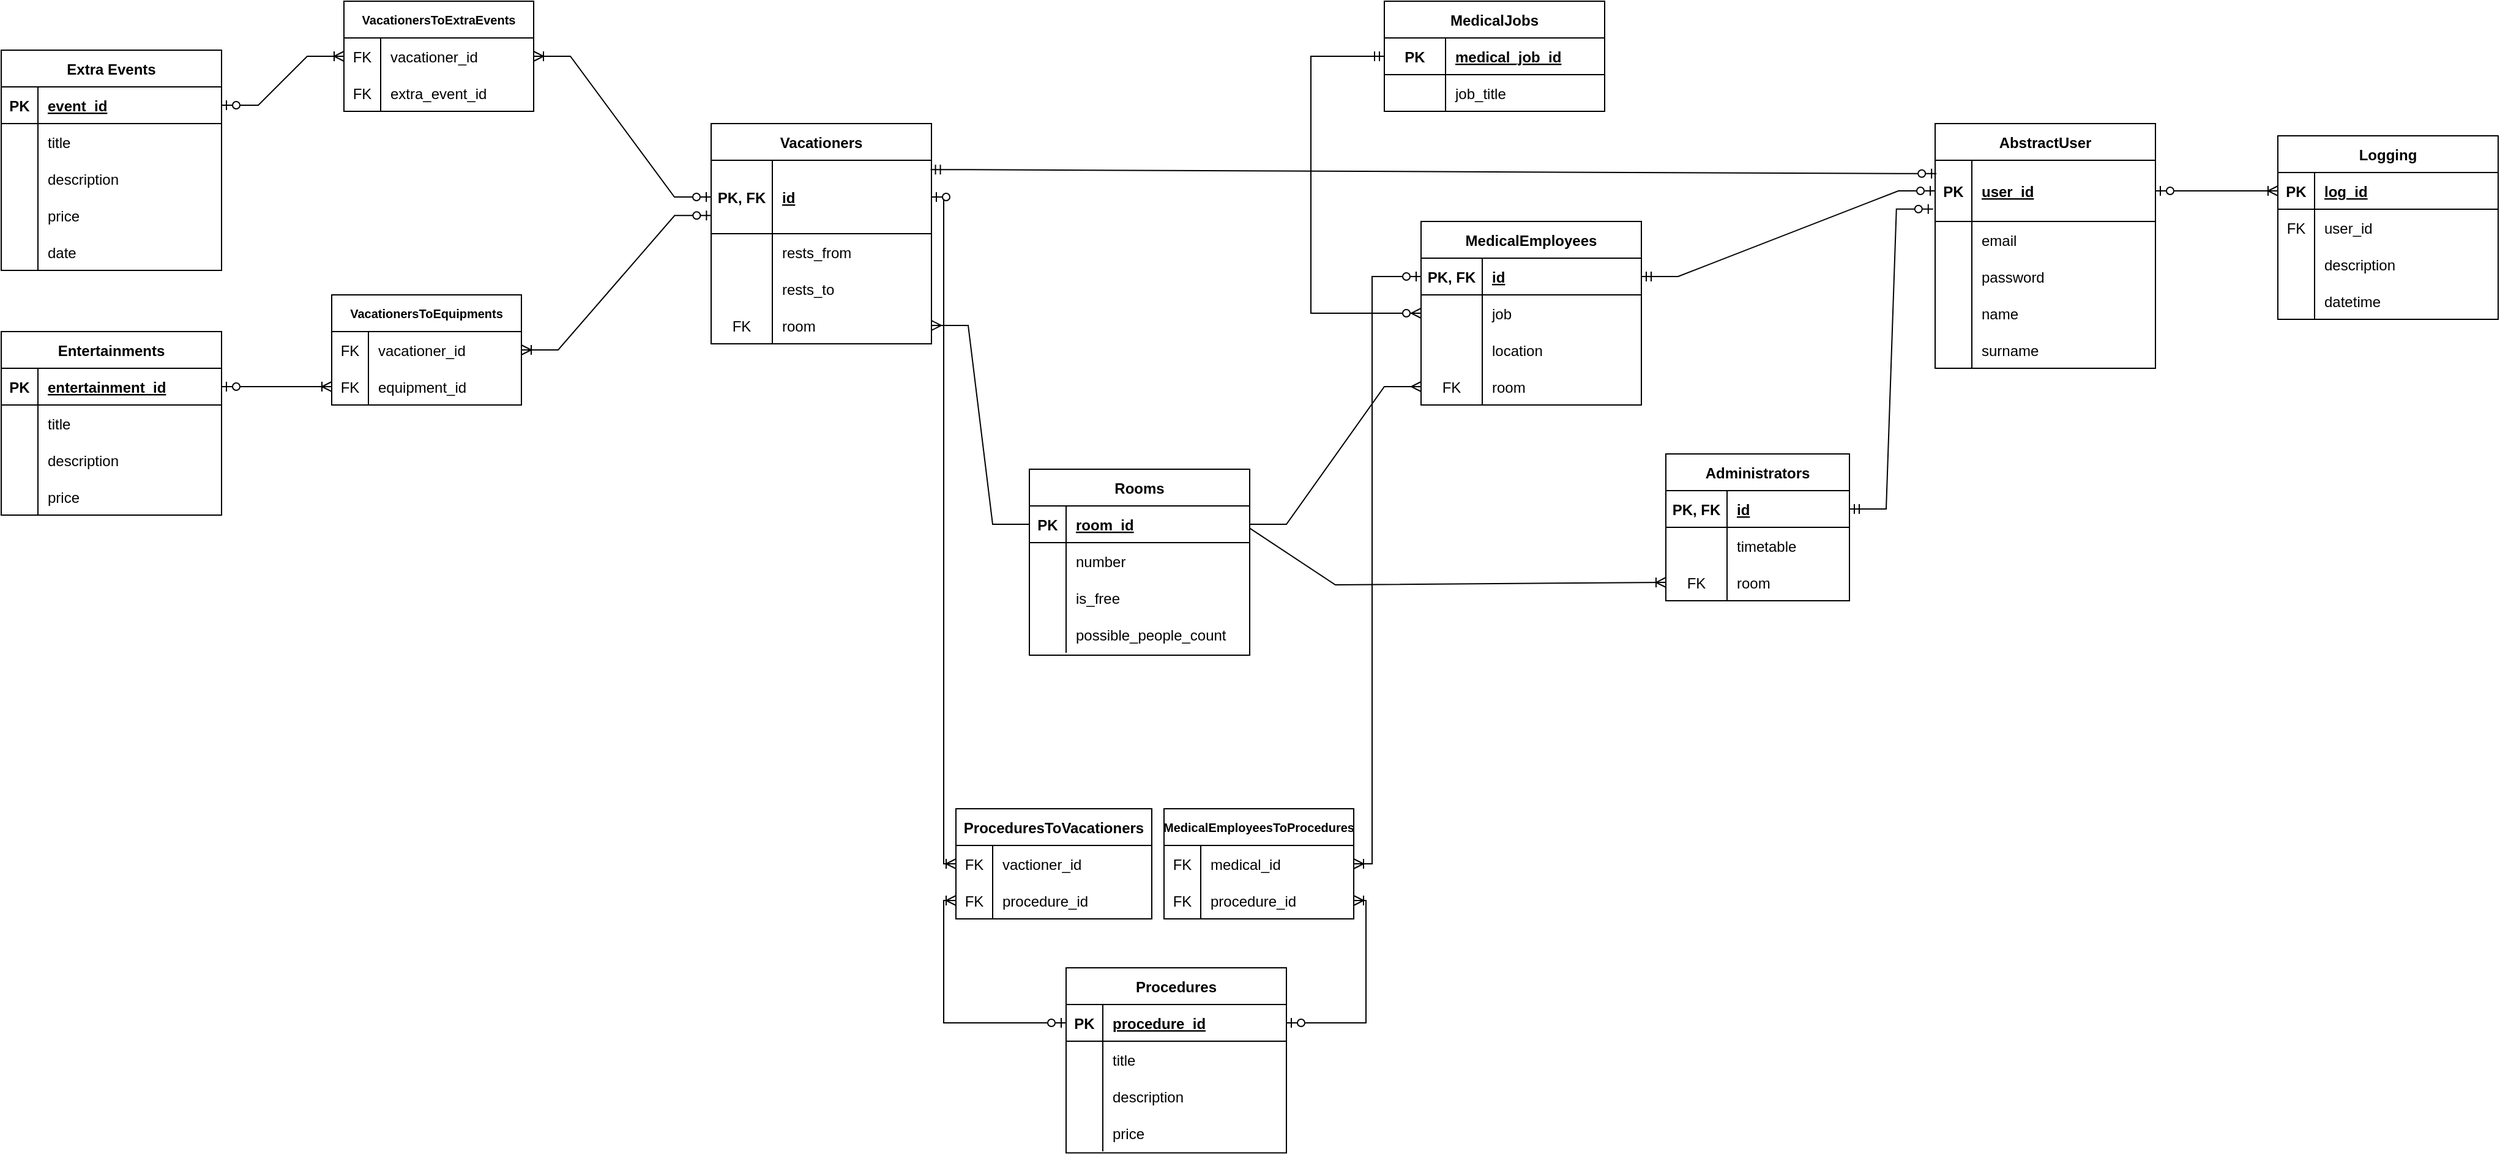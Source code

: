 <mxfile version="20.5.1" type="device"><diagram id="PpCuKB9MGHkleDck74EN" name="Page-1"><mxGraphModel dx="4523" dy="2360" grid="1" gridSize="10" guides="1" tooltips="1" connect="1" arrows="1" fold="1" page="1" pageScale="1" pageWidth="850" pageHeight="1100" math="0" shadow="0"><root><mxCell id="0"/><mxCell id="1" parent="0"/><mxCell id="fEvloJ5xJQHUmFqMc2ae-52" value="" style="shape=partialRectangle;connectable=0;fillColor=none;top=0;left=0;bottom=0;right=0;editable=1;overflow=hidden;" parent="1" vertex="1"><mxGeometry x="-780" y="-20" width="30" height="30" as="geometry"><mxRectangle width="30" height="30" as="alternateBounds"/></mxGeometry></mxCell><mxCell id="fEvloJ5xJQHUmFqMc2ae-95" value="Entertainments" style="shape=table;startSize=30;container=1;collapsible=1;childLayout=tableLayout;fixedRows=1;rowLines=0;fontStyle=1;align=center;resizeLast=1;" parent="1" vertex="1"><mxGeometry x="-1390" y="10" width="180" height="150" as="geometry"/></mxCell><mxCell id="fEvloJ5xJQHUmFqMc2ae-96" value="" style="shape=tableRow;horizontal=0;startSize=0;swimlaneHead=0;swimlaneBody=0;fillColor=none;collapsible=0;dropTarget=0;points=[[0,0.5],[1,0.5]];portConstraint=eastwest;top=0;left=0;right=0;bottom=1;" parent="fEvloJ5xJQHUmFqMc2ae-95" vertex="1"><mxGeometry y="30" width="180" height="30" as="geometry"/></mxCell><mxCell id="fEvloJ5xJQHUmFqMc2ae-97" value="PK" style="shape=partialRectangle;connectable=0;fillColor=none;top=0;left=0;bottom=0;right=0;fontStyle=1;overflow=hidden;" parent="fEvloJ5xJQHUmFqMc2ae-96" vertex="1"><mxGeometry width="30" height="30" as="geometry"><mxRectangle width="30" height="30" as="alternateBounds"/></mxGeometry></mxCell><mxCell id="fEvloJ5xJQHUmFqMc2ae-98" value="entertainment_id" style="shape=partialRectangle;connectable=0;fillColor=none;top=0;left=0;bottom=0;right=0;align=left;spacingLeft=6;fontStyle=5;overflow=hidden;" parent="fEvloJ5xJQHUmFqMc2ae-96" vertex="1"><mxGeometry x="30" width="150" height="30" as="geometry"><mxRectangle width="150" height="30" as="alternateBounds"/></mxGeometry></mxCell><mxCell id="fEvloJ5xJQHUmFqMc2ae-99" value="" style="shape=tableRow;horizontal=0;startSize=0;swimlaneHead=0;swimlaneBody=0;fillColor=none;collapsible=0;dropTarget=0;points=[[0,0.5],[1,0.5]];portConstraint=eastwest;top=0;left=0;right=0;bottom=0;" parent="fEvloJ5xJQHUmFqMc2ae-95" vertex="1"><mxGeometry y="60" width="180" height="30" as="geometry"/></mxCell><mxCell id="fEvloJ5xJQHUmFqMc2ae-100" value="" style="shape=partialRectangle;connectable=0;fillColor=none;top=0;left=0;bottom=0;right=0;editable=1;overflow=hidden;" parent="fEvloJ5xJQHUmFqMc2ae-99" vertex="1"><mxGeometry width="30" height="30" as="geometry"><mxRectangle width="30" height="30" as="alternateBounds"/></mxGeometry></mxCell><mxCell id="fEvloJ5xJQHUmFqMc2ae-101" value="title" style="shape=partialRectangle;connectable=0;fillColor=none;top=0;left=0;bottom=0;right=0;align=left;spacingLeft=6;overflow=hidden;" parent="fEvloJ5xJQHUmFqMc2ae-99" vertex="1"><mxGeometry x="30" width="150" height="30" as="geometry"><mxRectangle width="150" height="30" as="alternateBounds"/></mxGeometry></mxCell><mxCell id="fEvloJ5xJQHUmFqMc2ae-102" value="" style="shape=tableRow;horizontal=0;startSize=0;swimlaneHead=0;swimlaneBody=0;fillColor=none;collapsible=0;dropTarget=0;points=[[0,0.5],[1,0.5]];portConstraint=eastwest;top=0;left=0;right=0;bottom=0;" parent="fEvloJ5xJQHUmFqMc2ae-95" vertex="1"><mxGeometry y="90" width="180" height="30" as="geometry"/></mxCell><mxCell id="fEvloJ5xJQHUmFqMc2ae-103" value="" style="shape=partialRectangle;connectable=0;fillColor=none;top=0;left=0;bottom=0;right=0;editable=1;overflow=hidden;" parent="fEvloJ5xJQHUmFqMc2ae-102" vertex="1"><mxGeometry width="30" height="30" as="geometry"><mxRectangle width="30" height="30" as="alternateBounds"/></mxGeometry></mxCell><mxCell id="fEvloJ5xJQHUmFqMc2ae-104" value="description" style="shape=partialRectangle;connectable=0;fillColor=none;top=0;left=0;bottom=0;right=0;align=left;spacingLeft=6;overflow=hidden;" parent="fEvloJ5xJQHUmFqMc2ae-102" vertex="1"><mxGeometry x="30" width="150" height="30" as="geometry"><mxRectangle width="150" height="30" as="alternateBounds"/></mxGeometry></mxCell><mxCell id="fEvloJ5xJQHUmFqMc2ae-105" value="" style="shape=tableRow;horizontal=0;startSize=0;swimlaneHead=0;swimlaneBody=0;fillColor=none;collapsible=0;dropTarget=0;points=[[0,0.5],[1,0.5]];portConstraint=eastwest;top=0;left=0;right=0;bottom=0;" parent="fEvloJ5xJQHUmFqMc2ae-95" vertex="1"><mxGeometry y="120" width="180" height="30" as="geometry"/></mxCell><mxCell id="fEvloJ5xJQHUmFqMc2ae-106" value="" style="shape=partialRectangle;connectable=0;fillColor=none;top=0;left=0;bottom=0;right=0;editable=1;overflow=hidden;" parent="fEvloJ5xJQHUmFqMc2ae-105" vertex="1"><mxGeometry width="30" height="30" as="geometry"><mxRectangle width="30" height="30" as="alternateBounds"/></mxGeometry></mxCell><mxCell id="fEvloJ5xJQHUmFqMc2ae-107" value="price" style="shape=partialRectangle;connectable=0;fillColor=none;top=0;left=0;bottom=0;right=0;align=left;spacingLeft=6;overflow=hidden;" parent="fEvloJ5xJQHUmFqMc2ae-105" vertex="1"><mxGeometry x="30" width="150" height="30" as="geometry"><mxRectangle width="150" height="30" as="alternateBounds"/></mxGeometry></mxCell><mxCell id="fEvloJ5xJQHUmFqMc2ae-111" value="" style="shape=partialRectangle;connectable=0;fillColor=none;top=0;left=0;bottom=0;right=0;editable=1;overflow=hidden;" parent="1" vertex="1"><mxGeometry x="-1255" y="250.5" width="30" height="30" as="geometry"><mxRectangle width="30" height="30" as="alternateBounds"/></mxGeometry></mxCell><mxCell id="fEvloJ5xJQHUmFqMc2ae-150" value="Extra Events" style="shape=table;startSize=30;container=1;collapsible=1;childLayout=tableLayout;fixedRows=1;rowLines=0;fontStyle=1;align=center;resizeLast=1;" parent="1" vertex="1"><mxGeometry x="-1390" y="-220" width="180" height="180" as="geometry"/></mxCell><mxCell id="fEvloJ5xJQHUmFqMc2ae-151" value="" style="shape=tableRow;horizontal=0;startSize=0;swimlaneHead=0;swimlaneBody=0;fillColor=none;collapsible=0;dropTarget=0;points=[[0,0.5],[1,0.5]];portConstraint=eastwest;top=0;left=0;right=0;bottom=1;" parent="fEvloJ5xJQHUmFqMc2ae-150" vertex="1"><mxGeometry y="30" width="180" height="30" as="geometry"/></mxCell><mxCell id="fEvloJ5xJQHUmFqMc2ae-152" value="PK" style="shape=partialRectangle;connectable=0;fillColor=none;top=0;left=0;bottom=0;right=0;fontStyle=1;overflow=hidden;" parent="fEvloJ5xJQHUmFqMc2ae-151" vertex="1"><mxGeometry width="30" height="30" as="geometry"><mxRectangle width="30" height="30" as="alternateBounds"/></mxGeometry></mxCell><mxCell id="fEvloJ5xJQHUmFqMc2ae-153" value="event_id" style="shape=partialRectangle;connectable=0;fillColor=none;top=0;left=0;bottom=0;right=0;align=left;spacingLeft=6;fontStyle=5;overflow=hidden;" parent="fEvloJ5xJQHUmFqMc2ae-151" vertex="1"><mxGeometry x="30" width="150" height="30" as="geometry"><mxRectangle width="150" height="30" as="alternateBounds"/></mxGeometry></mxCell><mxCell id="fEvloJ5xJQHUmFqMc2ae-154" value="" style="shape=tableRow;horizontal=0;startSize=0;swimlaneHead=0;swimlaneBody=0;fillColor=none;collapsible=0;dropTarget=0;points=[[0,0.5],[1,0.5]];portConstraint=eastwest;top=0;left=0;right=0;bottom=0;" parent="fEvloJ5xJQHUmFqMc2ae-150" vertex="1"><mxGeometry y="60" width="180" height="30" as="geometry"/></mxCell><mxCell id="fEvloJ5xJQHUmFqMc2ae-155" value="" style="shape=partialRectangle;connectable=0;fillColor=none;top=0;left=0;bottom=0;right=0;editable=1;overflow=hidden;" parent="fEvloJ5xJQHUmFqMc2ae-154" vertex="1"><mxGeometry width="30" height="30" as="geometry"><mxRectangle width="30" height="30" as="alternateBounds"/></mxGeometry></mxCell><mxCell id="fEvloJ5xJQHUmFqMc2ae-156" value="title" style="shape=partialRectangle;connectable=0;fillColor=none;top=0;left=0;bottom=0;right=0;align=left;spacingLeft=6;overflow=hidden;" parent="fEvloJ5xJQHUmFqMc2ae-154" vertex="1"><mxGeometry x="30" width="150" height="30" as="geometry"><mxRectangle width="150" height="30" as="alternateBounds"/></mxGeometry></mxCell><mxCell id="fEvloJ5xJQHUmFqMc2ae-157" value="" style="shape=tableRow;horizontal=0;startSize=0;swimlaneHead=0;swimlaneBody=0;fillColor=none;collapsible=0;dropTarget=0;points=[[0,0.5],[1,0.5]];portConstraint=eastwest;top=0;left=0;right=0;bottom=0;" parent="fEvloJ5xJQHUmFqMc2ae-150" vertex="1"><mxGeometry y="90" width="180" height="30" as="geometry"/></mxCell><mxCell id="fEvloJ5xJQHUmFqMc2ae-158" value="" style="shape=partialRectangle;connectable=0;fillColor=none;top=0;left=0;bottom=0;right=0;editable=1;overflow=hidden;" parent="fEvloJ5xJQHUmFqMc2ae-157" vertex="1"><mxGeometry width="30" height="30" as="geometry"><mxRectangle width="30" height="30" as="alternateBounds"/></mxGeometry></mxCell><mxCell id="fEvloJ5xJQHUmFqMc2ae-159" value="description" style="shape=partialRectangle;connectable=0;fillColor=none;top=0;left=0;bottom=0;right=0;align=left;spacingLeft=6;overflow=hidden;" parent="fEvloJ5xJQHUmFqMc2ae-157" vertex="1"><mxGeometry x="30" width="150" height="30" as="geometry"><mxRectangle width="150" height="30" as="alternateBounds"/></mxGeometry></mxCell><mxCell id="fEvloJ5xJQHUmFqMc2ae-160" value="" style="shape=tableRow;horizontal=0;startSize=0;swimlaneHead=0;swimlaneBody=0;fillColor=none;collapsible=0;dropTarget=0;points=[[0,0.5],[1,0.5]];portConstraint=eastwest;top=0;left=0;right=0;bottom=0;" parent="fEvloJ5xJQHUmFqMc2ae-150" vertex="1"><mxGeometry y="120" width="180" height="30" as="geometry"/></mxCell><mxCell id="fEvloJ5xJQHUmFqMc2ae-161" value="" style="shape=partialRectangle;connectable=0;fillColor=none;top=0;left=0;bottom=0;right=0;editable=1;overflow=hidden;" parent="fEvloJ5xJQHUmFqMc2ae-160" vertex="1"><mxGeometry width="30" height="30" as="geometry"><mxRectangle width="30" height="30" as="alternateBounds"/></mxGeometry></mxCell><mxCell id="fEvloJ5xJQHUmFqMc2ae-162" value="price" style="shape=partialRectangle;connectable=0;fillColor=none;top=0;left=0;bottom=0;right=0;align=left;spacingLeft=6;overflow=hidden;" parent="fEvloJ5xJQHUmFqMc2ae-160" vertex="1"><mxGeometry x="30" width="150" height="30" as="geometry"><mxRectangle width="150" height="30" as="alternateBounds"/></mxGeometry></mxCell><mxCell id="mfTyiSJ5IinZ-FHu0Bys-41" value="" style="shape=tableRow;horizontal=0;startSize=0;swimlaneHead=0;swimlaneBody=0;fillColor=none;collapsible=0;dropTarget=0;points=[[0,0.5],[1,0.5]];portConstraint=eastwest;top=0;left=0;right=0;bottom=0;" parent="fEvloJ5xJQHUmFqMc2ae-150" vertex="1"><mxGeometry y="150" width="180" height="30" as="geometry"/></mxCell><mxCell id="mfTyiSJ5IinZ-FHu0Bys-42" value="" style="shape=partialRectangle;connectable=0;fillColor=none;top=0;left=0;bottom=0;right=0;editable=1;overflow=hidden;" parent="mfTyiSJ5IinZ-FHu0Bys-41" vertex="1"><mxGeometry width="30" height="30" as="geometry"><mxRectangle width="30" height="30" as="alternateBounds"/></mxGeometry></mxCell><mxCell id="mfTyiSJ5IinZ-FHu0Bys-43" value="date" style="shape=partialRectangle;connectable=0;fillColor=none;top=0;left=0;bottom=0;right=0;align=left;spacingLeft=6;overflow=hidden;" parent="mfTyiSJ5IinZ-FHu0Bys-41" vertex="1"><mxGeometry x="30" width="150" height="30" as="geometry"><mxRectangle width="150" height="30" as="alternateBounds"/></mxGeometry></mxCell><mxCell id="Ftb1T727wBD2CAEVH_42-39" value="Logging" style="shape=table;startSize=30;container=1;collapsible=1;childLayout=tableLayout;fixedRows=1;rowLines=0;fontStyle=1;align=center;resizeLast=1;" parent="1" vertex="1"><mxGeometry x="470" y="-150" width="180" height="150" as="geometry"/></mxCell><mxCell id="Ftb1T727wBD2CAEVH_42-40" value="" style="shape=tableRow;horizontal=0;startSize=0;swimlaneHead=0;swimlaneBody=0;fillColor=none;collapsible=0;dropTarget=0;points=[[0,0.5],[1,0.5]];portConstraint=eastwest;top=0;left=0;right=0;bottom=1;" parent="Ftb1T727wBD2CAEVH_42-39" vertex="1"><mxGeometry y="30" width="180" height="30" as="geometry"/></mxCell><mxCell id="Ftb1T727wBD2CAEVH_42-41" value="PK" style="shape=partialRectangle;connectable=0;fillColor=none;top=0;left=0;bottom=0;right=0;fontStyle=1;overflow=hidden;" parent="Ftb1T727wBD2CAEVH_42-40" vertex="1"><mxGeometry width="30" height="30" as="geometry"><mxRectangle width="30" height="30" as="alternateBounds"/></mxGeometry></mxCell><mxCell id="Ftb1T727wBD2CAEVH_42-42" value="log_id" style="shape=partialRectangle;connectable=0;fillColor=none;top=0;left=0;bottom=0;right=0;align=left;spacingLeft=6;fontStyle=5;overflow=hidden;" parent="Ftb1T727wBD2CAEVH_42-40" vertex="1"><mxGeometry x="30" width="150" height="30" as="geometry"><mxRectangle width="150" height="30" as="alternateBounds"/></mxGeometry></mxCell><mxCell id="Ftb1T727wBD2CAEVH_42-43" value="" style="shape=tableRow;horizontal=0;startSize=0;swimlaneHead=0;swimlaneBody=0;fillColor=none;collapsible=0;dropTarget=0;points=[[0,0.5],[1,0.5]];portConstraint=eastwest;top=0;left=0;right=0;bottom=0;" parent="Ftb1T727wBD2CAEVH_42-39" vertex="1"><mxGeometry y="60" width="180" height="30" as="geometry"/></mxCell><mxCell id="Ftb1T727wBD2CAEVH_42-44" value="FK" style="shape=partialRectangle;connectable=0;fillColor=none;top=0;left=0;bottom=0;right=0;editable=1;overflow=hidden;" parent="Ftb1T727wBD2CAEVH_42-43" vertex="1"><mxGeometry width="30" height="30" as="geometry"><mxRectangle width="30" height="30" as="alternateBounds"/></mxGeometry></mxCell><mxCell id="Ftb1T727wBD2CAEVH_42-45" value="user_id" style="shape=partialRectangle;connectable=0;fillColor=none;top=0;left=0;bottom=0;right=0;align=left;spacingLeft=6;overflow=hidden;" parent="Ftb1T727wBD2CAEVH_42-43" vertex="1"><mxGeometry x="30" width="150" height="30" as="geometry"><mxRectangle width="150" height="30" as="alternateBounds"/></mxGeometry></mxCell><mxCell id="Ftb1T727wBD2CAEVH_42-46" value="" style="shape=tableRow;horizontal=0;startSize=0;swimlaneHead=0;swimlaneBody=0;fillColor=none;collapsible=0;dropTarget=0;points=[[0,0.5],[1,0.5]];portConstraint=eastwest;top=0;left=0;right=0;bottom=0;" parent="Ftb1T727wBD2CAEVH_42-39" vertex="1"><mxGeometry y="90" width="180" height="30" as="geometry"/></mxCell><mxCell id="Ftb1T727wBD2CAEVH_42-47" value="" style="shape=partialRectangle;connectable=0;fillColor=none;top=0;left=0;bottom=0;right=0;editable=1;overflow=hidden;" parent="Ftb1T727wBD2CAEVH_42-46" vertex="1"><mxGeometry width="30" height="30" as="geometry"><mxRectangle width="30" height="30" as="alternateBounds"/></mxGeometry></mxCell><mxCell id="Ftb1T727wBD2CAEVH_42-48" value="description" style="shape=partialRectangle;connectable=0;fillColor=none;top=0;left=0;bottom=0;right=0;align=left;spacingLeft=6;overflow=hidden;" parent="Ftb1T727wBD2CAEVH_42-46" vertex="1"><mxGeometry x="30" width="150" height="30" as="geometry"><mxRectangle width="150" height="30" as="alternateBounds"/></mxGeometry></mxCell><mxCell id="Ftb1T727wBD2CAEVH_42-49" value="" style="shape=tableRow;horizontal=0;startSize=0;swimlaneHead=0;swimlaneBody=0;fillColor=none;collapsible=0;dropTarget=0;points=[[0,0.5],[1,0.5]];portConstraint=eastwest;top=0;left=0;right=0;bottom=0;" parent="Ftb1T727wBD2CAEVH_42-39" vertex="1"><mxGeometry y="120" width="180" height="30" as="geometry"/></mxCell><mxCell id="Ftb1T727wBD2CAEVH_42-50" value="" style="shape=partialRectangle;connectable=0;fillColor=none;top=0;left=0;bottom=0;right=0;editable=1;overflow=hidden;" parent="Ftb1T727wBD2CAEVH_42-49" vertex="1"><mxGeometry width="30" height="30" as="geometry"><mxRectangle width="30" height="30" as="alternateBounds"/></mxGeometry></mxCell><mxCell id="Ftb1T727wBD2CAEVH_42-51" value="datetime" style="shape=partialRectangle;connectable=0;fillColor=none;top=0;left=0;bottom=0;right=0;align=left;spacingLeft=6;overflow=hidden;" parent="Ftb1T727wBD2CAEVH_42-49" vertex="1"><mxGeometry x="30" width="150" height="30" as="geometry"><mxRectangle width="150" height="30" as="alternateBounds"/></mxGeometry></mxCell><mxCell id="Ftb1T727wBD2CAEVH_42-56" value="" style="shape=partialRectangle;connectable=0;fillColor=none;top=0;left=0;bottom=0;right=0;editable=1;overflow=hidden;" parent="1" vertex="1"><mxGeometry x="-1010" y="578.75" width="30" height="30" as="geometry"><mxRectangle width="30" height="30" as="alternateBounds"/></mxGeometry></mxCell><mxCell id="Ftb1T727wBD2CAEVH_42-58" value="" style="edgeStyle=entityRelationEdgeStyle;fontSize=12;html=1;endArrow=ERmany;rounded=0;exitX=0;exitY=0.5;exitDx=0;exitDy=0;entryX=1;entryY=0.5;entryDx=0;entryDy=0;" parent="1" source="mfTyiSJ5IinZ-FHu0Bys-20" target="mfTyiSJ5IinZ-FHu0Bys-89" edge="1"><mxGeometry width="100" height="100" relative="1" as="geometry"><mxPoint x="-840" y="446.25" as="sourcePoint"/><mxPoint x="-780" y="-95" as="targetPoint"/></mxGeometry></mxCell><mxCell id="Ftb1T727wBD2CAEVH_42-63" value="" style="edgeStyle=entityRelationEdgeStyle;fontSize=12;html=1;endArrow=ERmany;rounded=0;exitX=1;exitY=0.5;exitDx=0;exitDy=0;entryX=0;entryY=0.5;entryDx=0;entryDy=0;" parent="1" source="mfTyiSJ5IinZ-FHu0Bys-20" target="mfTyiSJ5IinZ-FHu0Bys-70" edge="1"><mxGeometry width="100" height="100" relative="1" as="geometry"><mxPoint x="-839.46" y="441.87" as="sourcePoint"/><mxPoint x="-300" y="87.5" as="targetPoint"/></mxGeometry></mxCell><mxCell id="Ftb1T727wBD2CAEVH_42-64" value="Procedures" style="shape=table;startSize=30;container=1;collapsible=1;childLayout=tableLayout;fixedRows=1;rowLines=0;fontStyle=1;align=center;resizeLast=1;" parent="1" vertex="1"><mxGeometry x="-520" y="530" width="180" height="151.25" as="geometry"/></mxCell><mxCell id="Ftb1T727wBD2CAEVH_42-65" value="" style="shape=tableRow;horizontal=0;startSize=0;swimlaneHead=0;swimlaneBody=0;fillColor=none;collapsible=0;dropTarget=0;points=[[0,0.5],[1,0.5]];portConstraint=eastwest;top=0;left=0;right=0;bottom=1;" parent="Ftb1T727wBD2CAEVH_42-64" vertex="1"><mxGeometry y="30" width="180" height="30" as="geometry"/></mxCell><mxCell id="Ftb1T727wBD2CAEVH_42-66" value="PK" style="shape=partialRectangle;connectable=0;fillColor=none;top=0;left=0;bottom=0;right=0;fontStyle=1;overflow=hidden;" parent="Ftb1T727wBD2CAEVH_42-65" vertex="1"><mxGeometry width="30" height="30" as="geometry"><mxRectangle width="30" height="30" as="alternateBounds"/></mxGeometry></mxCell><mxCell id="Ftb1T727wBD2CAEVH_42-67" value="procedure_id" style="shape=partialRectangle;connectable=0;fillColor=none;top=0;left=0;bottom=0;right=0;align=left;spacingLeft=6;fontStyle=5;overflow=hidden;" parent="Ftb1T727wBD2CAEVH_42-65" vertex="1"><mxGeometry x="30" width="150" height="30" as="geometry"><mxRectangle width="150" height="30" as="alternateBounds"/></mxGeometry></mxCell><mxCell id="Ftb1T727wBD2CAEVH_42-68" value="" style="shape=tableRow;horizontal=0;startSize=0;swimlaneHead=0;swimlaneBody=0;fillColor=none;collapsible=0;dropTarget=0;points=[[0,0.5],[1,0.5]];portConstraint=eastwest;top=0;left=0;right=0;bottom=0;" parent="Ftb1T727wBD2CAEVH_42-64" vertex="1"><mxGeometry y="60" width="180" height="30" as="geometry"/></mxCell><mxCell id="Ftb1T727wBD2CAEVH_42-69" value="" style="shape=partialRectangle;connectable=0;fillColor=none;top=0;left=0;bottom=0;right=0;editable=1;overflow=hidden;" parent="Ftb1T727wBD2CAEVH_42-68" vertex="1"><mxGeometry width="30" height="30" as="geometry"><mxRectangle width="30" height="30" as="alternateBounds"/></mxGeometry></mxCell><mxCell id="Ftb1T727wBD2CAEVH_42-70" value="title" style="shape=partialRectangle;connectable=0;fillColor=none;top=0;left=0;bottom=0;right=0;align=left;spacingLeft=6;overflow=hidden;" parent="Ftb1T727wBD2CAEVH_42-68" vertex="1"><mxGeometry x="30" width="150" height="30" as="geometry"><mxRectangle width="150" height="30" as="alternateBounds"/></mxGeometry></mxCell><mxCell id="Ftb1T727wBD2CAEVH_42-71" value="" style="shape=tableRow;horizontal=0;startSize=0;swimlaneHead=0;swimlaneBody=0;fillColor=none;collapsible=0;dropTarget=0;points=[[0,0.5],[1,0.5]];portConstraint=eastwest;top=0;left=0;right=0;bottom=0;" parent="Ftb1T727wBD2CAEVH_42-64" vertex="1"><mxGeometry y="90" width="180" height="30" as="geometry"/></mxCell><mxCell id="Ftb1T727wBD2CAEVH_42-72" value="" style="shape=partialRectangle;connectable=0;fillColor=none;top=0;left=0;bottom=0;right=0;editable=1;overflow=hidden;" parent="Ftb1T727wBD2CAEVH_42-71" vertex="1"><mxGeometry width="30" height="30" as="geometry"><mxRectangle width="30" height="30" as="alternateBounds"/></mxGeometry></mxCell><mxCell id="Ftb1T727wBD2CAEVH_42-73" value="description" style="shape=partialRectangle;connectable=0;fillColor=none;top=0;left=0;bottom=0;right=0;align=left;spacingLeft=6;overflow=hidden;" parent="Ftb1T727wBD2CAEVH_42-71" vertex="1"><mxGeometry x="30" width="150" height="30" as="geometry"><mxRectangle width="150" height="30" as="alternateBounds"/></mxGeometry></mxCell><mxCell id="Ftb1T727wBD2CAEVH_42-74" value="" style="shape=tableRow;horizontal=0;startSize=0;swimlaneHead=0;swimlaneBody=0;fillColor=none;collapsible=0;dropTarget=0;points=[[0,0.5],[1,0.5]];portConstraint=eastwest;top=0;left=0;right=0;bottom=0;" parent="Ftb1T727wBD2CAEVH_42-64" vertex="1"><mxGeometry y="120" width="180" height="30" as="geometry"/></mxCell><mxCell id="Ftb1T727wBD2CAEVH_42-75" value="" style="shape=partialRectangle;connectable=0;fillColor=none;top=0;left=0;bottom=0;right=0;editable=1;overflow=hidden;" parent="Ftb1T727wBD2CAEVH_42-74" vertex="1"><mxGeometry width="30" height="30" as="geometry"><mxRectangle width="30" height="30" as="alternateBounds"/></mxGeometry></mxCell><mxCell id="Ftb1T727wBD2CAEVH_42-76" value="price" style="shape=partialRectangle;connectable=0;fillColor=none;top=0;left=0;bottom=0;right=0;align=left;spacingLeft=6;overflow=hidden;" parent="Ftb1T727wBD2CAEVH_42-74" vertex="1"><mxGeometry x="30" width="150" height="30" as="geometry"><mxRectangle width="150" height="30" as="alternateBounds"/></mxGeometry></mxCell><mxCell id="iYE9_59CKqmBXQWGkUlb-1" value="ProceduresToVacationers" style="shape=table;startSize=30;container=1;collapsible=1;childLayout=tableLayout;fixedRows=1;rowLines=0;fontStyle=1;align=center;resizeLast=1;" parent="1" vertex="1"><mxGeometry x="-610" y="400" width="160" height="90" as="geometry"/></mxCell><mxCell id="iYE9_59CKqmBXQWGkUlb-5" value="" style="shape=tableRow;horizontal=0;startSize=0;swimlaneHead=0;swimlaneBody=0;fillColor=none;collapsible=0;dropTarget=0;points=[[0,0.5],[1,0.5]];portConstraint=eastwest;top=0;left=0;right=0;bottom=0;" parent="iYE9_59CKqmBXQWGkUlb-1" vertex="1"><mxGeometry y="30" width="160" height="30" as="geometry"/></mxCell><mxCell id="iYE9_59CKqmBXQWGkUlb-6" value="FK" style="shape=partialRectangle;connectable=0;fillColor=none;top=0;left=0;bottom=0;right=0;editable=1;overflow=hidden;" parent="iYE9_59CKqmBXQWGkUlb-5" vertex="1"><mxGeometry width="30" height="30" as="geometry"><mxRectangle width="30" height="30" as="alternateBounds"/></mxGeometry></mxCell><mxCell id="iYE9_59CKqmBXQWGkUlb-7" value="vactioner_id" style="shape=partialRectangle;connectable=0;fillColor=none;top=0;left=0;bottom=0;right=0;align=left;spacingLeft=6;overflow=hidden;" parent="iYE9_59CKqmBXQWGkUlb-5" vertex="1"><mxGeometry x="30" width="130" height="30" as="geometry"><mxRectangle width="130" height="30" as="alternateBounds"/></mxGeometry></mxCell><mxCell id="iYE9_59CKqmBXQWGkUlb-8" value="" style="shape=tableRow;horizontal=0;startSize=0;swimlaneHead=0;swimlaneBody=0;fillColor=none;collapsible=0;dropTarget=0;points=[[0,0.5],[1,0.5]];portConstraint=eastwest;top=0;left=0;right=0;bottom=0;" parent="iYE9_59CKqmBXQWGkUlb-1" vertex="1"><mxGeometry y="60" width="160" height="30" as="geometry"/></mxCell><mxCell id="iYE9_59CKqmBXQWGkUlb-9" value="FK" style="shape=partialRectangle;connectable=0;fillColor=none;top=0;left=0;bottom=0;right=0;editable=1;overflow=hidden;" parent="iYE9_59CKqmBXQWGkUlb-8" vertex="1"><mxGeometry width="30" height="30" as="geometry"><mxRectangle width="30" height="30" as="alternateBounds"/></mxGeometry></mxCell><mxCell id="iYE9_59CKqmBXQWGkUlb-10" value="procedure_id" style="shape=partialRectangle;connectable=0;fillColor=none;top=0;left=0;bottom=0;right=0;align=left;spacingLeft=6;overflow=hidden;" parent="iYE9_59CKqmBXQWGkUlb-8" vertex="1"><mxGeometry x="30" width="130" height="30" as="geometry"><mxRectangle width="130" height="30" as="alternateBounds"/></mxGeometry></mxCell><mxCell id="iYE9_59CKqmBXQWGkUlb-16" value="MedicalEmployeesToProcedures" style="shape=table;startSize=30;container=1;collapsible=1;childLayout=tableLayout;fixedRows=1;rowLines=0;fontStyle=1;align=center;resizeLast=1;fontSize=10;" parent="1" vertex="1"><mxGeometry x="-440" y="400" width="155" height="90" as="geometry"/></mxCell><mxCell id="iYE9_59CKqmBXQWGkUlb-17" value="" style="shape=tableRow;horizontal=0;startSize=0;swimlaneHead=0;swimlaneBody=0;fillColor=none;collapsible=0;dropTarget=0;points=[[0,0.5],[1,0.5]];portConstraint=eastwest;top=0;left=0;right=0;bottom=0;" parent="iYE9_59CKqmBXQWGkUlb-16" vertex="1"><mxGeometry y="30" width="155" height="30" as="geometry"/></mxCell><mxCell id="iYE9_59CKqmBXQWGkUlb-18" value="FK" style="shape=partialRectangle;connectable=0;fillColor=none;top=0;left=0;bottom=0;right=0;editable=1;overflow=hidden;" parent="iYE9_59CKqmBXQWGkUlb-17" vertex="1"><mxGeometry width="30" height="30" as="geometry"><mxRectangle width="30" height="30" as="alternateBounds"/></mxGeometry></mxCell><mxCell id="iYE9_59CKqmBXQWGkUlb-19" value="medical_id" style="shape=partialRectangle;connectable=0;fillColor=none;top=0;left=0;bottom=0;right=0;align=left;spacingLeft=6;overflow=hidden;" parent="iYE9_59CKqmBXQWGkUlb-17" vertex="1"><mxGeometry x="30" width="125" height="30" as="geometry"><mxRectangle width="125" height="30" as="alternateBounds"/></mxGeometry></mxCell><mxCell id="iYE9_59CKqmBXQWGkUlb-20" value="" style="shape=tableRow;horizontal=0;startSize=0;swimlaneHead=0;swimlaneBody=0;fillColor=none;collapsible=0;dropTarget=0;points=[[0,0.5],[1,0.5]];portConstraint=eastwest;top=0;left=0;right=0;bottom=0;" parent="iYE9_59CKqmBXQWGkUlb-16" vertex="1"><mxGeometry y="60" width="155" height="30" as="geometry"/></mxCell><mxCell id="iYE9_59CKqmBXQWGkUlb-21" value="FK" style="shape=partialRectangle;connectable=0;fillColor=none;top=0;left=0;bottom=0;right=0;editable=1;overflow=hidden;" parent="iYE9_59CKqmBXQWGkUlb-20" vertex="1"><mxGeometry width="30" height="30" as="geometry"><mxRectangle width="30" height="30" as="alternateBounds"/></mxGeometry></mxCell><mxCell id="iYE9_59CKqmBXQWGkUlb-22" value="procedure_id" style="shape=partialRectangle;connectable=0;fillColor=none;top=0;left=0;bottom=0;right=0;align=left;spacingLeft=6;overflow=hidden;" parent="iYE9_59CKqmBXQWGkUlb-20" vertex="1"><mxGeometry x="30" width="125" height="30" as="geometry"><mxRectangle width="125" height="30" as="alternateBounds"/></mxGeometry></mxCell><mxCell id="iYE9_59CKqmBXQWGkUlb-25" value="VacationersToExtraEvents" style="shape=table;startSize=30;container=1;collapsible=1;childLayout=tableLayout;fixedRows=1;rowLines=0;fontStyle=1;align=center;resizeLast=1;fontSize=10;" parent="1" vertex="1"><mxGeometry x="-1110" y="-260" width="155" height="90" as="geometry"/></mxCell><mxCell id="iYE9_59CKqmBXQWGkUlb-26" value="" style="shape=tableRow;horizontal=0;startSize=0;swimlaneHead=0;swimlaneBody=0;fillColor=none;collapsible=0;dropTarget=0;points=[[0,0.5],[1,0.5]];portConstraint=eastwest;top=0;left=0;right=0;bottom=0;" parent="iYE9_59CKqmBXQWGkUlb-25" vertex="1"><mxGeometry y="30" width="155" height="30" as="geometry"/></mxCell><mxCell id="iYE9_59CKqmBXQWGkUlb-27" value="FK" style="shape=partialRectangle;connectable=0;fillColor=none;top=0;left=0;bottom=0;right=0;editable=1;overflow=hidden;" parent="iYE9_59CKqmBXQWGkUlb-26" vertex="1"><mxGeometry width="30" height="30" as="geometry"><mxRectangle width="30" height="30" as="alternateBounds"/></mxGeometry></mxCell><mxCell id="iYE9_59CKqmBXQWGkUlb-28" value="vacationer_id" style="shape=partialRectangle;connectable=0;fillColor=none;top=0;left=0;bottom=0;right=0;align=left;spacingLeft=6;overflow=hidden;" parent="iYE9_59CKqmBXQWGkUlb-26" vertex="1"><mxGeometry x="30" width="125" height="30" as="geometry"><mxRectangle width="125" height="30" as="alternateBounds"/></mxGeometry></mxCell><mxCell id="iYE9_59CKqmBXQWGkUlb-29" value="" style="shape=tableRow;horizontal=0;startSize=0;swimlaneHead=0;swimlaneBody=0;fillColor=none;collapsible=0;dropTarget=0;points=[[0,0.5],[1,0.5]];portConstraint=eastwest;top=0;left=0;right=0;bottom=0;" parent="iYE9_59CKqmBXQWGkUlb-25" vertex="1"><mxGeometry y="60" width="155" height="30" as="geometry"/></mxCell><mxCell id="iYE9_59CKqmBXQWGkUlb-30" value="FK" style="shape=partialRectangle;connectable=0;fillColor=none;top=0;left=0;bottom=0;right=0;editable=1;overflow=hidden;" parent="iYE9_59CKqmBXQWGkUlb-29" vertex="1"><mxGeometry width="30" height="30" as="geometry"><mxRectangle width="30" height="30" as="alternateBounds"/></mxGeometry></mxCell><mxCell id="iYE9_59CKqmBXQWGkUlb-31" value="extra_event_id" style="shape=partialRectangle;connectable=0;fillColor=none;top=0;left=0;bottom=0;right=0;align=left;spacingLeft=6;overflow=hidden;" parent="iYE9_59CKqmBXQWGkUlb-29" vertex="1"><mxGeometry x="30" width="125" height="30" as="geometry"><mxRectangle width="125" height="30" as="alternateBounds"/></mxGeometry></mxCell><mxCell id="iYE9_59CKqmBXQWGkUlb-36" value="VacationersToEquipments" style="shape=table;startSize=30;container=1;collapsible=1;childLayout=tableLayout;fixedRows=1;rowLines=0;fontStyle=1;align=center;resizeLast=1;fontSize=10;" parent="1" vertex="1"><mxGeometry x="-1120" y="-20" width="155" height="90" as="geometry"/></mxCell><mxCell id="iYE9_59CKqmBXQWGkUlb-37" value="" style="shape=tableRow;horizontal=0;startSize=0;swimlaneHead=0;swimlaneBody=0;fillColor=none;collapsible=0;dropTarget=0;points=[[0,0.5],[1,0.5]];portConstraint=eastwest;top=0;left=0;right=0;bottom=0;" parent="iYE9_59CKqmBXQWGkUlb-36" vertex="1"><mxGeometry y="30" width="155" height="30" as="geometry"/></mxCell><mxCell id="iYE9_59CKqmBXQWGkUlb-38" value="FK" style="shape=partialRectangle;connectable=0;fillColor=none;top=0;left=0;bottom=0;right=0;editable=1;overflow=hidden;" parent="iYE9_59CKqmBXQWGkUlb-37" vertex="1"><mxGeometry width="30" height="30" as="geometry"><mxRectangle width="30" height="30" as="alternateBounds"/></mxGeometry></mxCell><mxCell id="iYE9_59CKqmBXQWGkUlb-39" value="vacationer_id" style="shape=partialRectangle;connectable=0;fillColor=none;top=0;left=0;bottom=0;right=0;align=left;spacingLeft=6;overflow=hidden;" parent="iYE9_59CKqmBXQWGkUlb-37" vertex="1"><mxGeometry x="30" width="125" height="30" as="geometry"><mxRectangle width="125" height="30" as="alternateBounds"/></mxGeometry></mxCell><mxCell id="iYE9_59CKqmBXQWGkUlb-40" value="" style="shape=tableRow;horizontal=0;startSize=0;swimlaneHead=0;swimlaneBody=0;fillColor=none;collapsible=0;dropTarget=0;points=[[0,0.5],[1,0.5]];portConstraint=eastwest;top=0;left=0;right=0;bottom=0;" parent="iYE9_59CKqmBXQWGkUlb-36" vertex="1"><mxGeometry y="60" width="155" height="30" as="geometry"/></mxCell><mxCell id="iYE9_59CKqmBXQWGkUlb-41" value="FK" style="shape=partialRectangle;connectable=0;fillColor=none;top=0;left=0;bottom=0;right=0;editable=1;overflow=hidden;" parent="iYE9_59CKqmBXQWGkUlb-40" vertex="1"><mxGeometry width="30" height="30" as="geometry"><mxRectangle width="30" height="30" as="alternateBounds"/></mxGeometry></mxCell><mxCell id="iYE9_59CKqmBXQWGkUlb-42" value="equipment_id" style="shape=partialRectangle;connectable=0;fillColor=none;top=0;left=0;bottom=0;right=0;align=left;spacingLeft=6;overflow=hidden;" parent="iYE9_59CKqmBXQWGkUlb-40" vertex="1"><mxGeometry x="30" width="125" height="30" as="geometry"><mxRectangle width="125" height="30" as="alternateBounds"/></mxGeometry></mxCell><mxCell id="iYE9_59CKqmBXQWGkUlb-54" value="" style="fontSize=12;html=1;endArrow=ERoneToMany;rounded=0;exitX=1.002;exitY=0.614;exitDx=0;exitDy=0;entryX=0;entryY=0.5;entryDx=0;entryDy=0;exitPerimeter=0;" parent="1" source="mfTyiSJ5IinZ-FHu0Bys-20" target="mfTyiSJ5IinZ-FHu0Bys-13" edge="1"><mxGeometry width="100" height="100" relative="1" as="geometry"><mxPoint x="-840" y="446.25" as="sourcePoint"/><mxPoint x="-65" y="180" as="targetPoint"/><Array as="points"><mxPoint x="-300" y="217"/></Array></mxGeometry></mxCell><mxCell id="mfTyiSJ5IinZ-FHu0Bys-3" value="Administrators" style="shape=table;startSize=30;container=1;collapsible=1;childLayout=tableLayout;fixedRows=1;rowLines=0;fontStyle=1;align=center;resizeLast=1;" parent="1" vertex="1"><mxGeometry x="-30" y="110" width="150" height="120" as="geometry"/></mxCell><mxCell id="mfTyiSJ5IinZ-FHu0Bys-4" value="" style="shape=tableRow;horizontal=0;startSize=0;swimlaneHead=0;swimlaneBody=0;fillColor=none;collapsible=0;dropTarget=0;points=[[0,0.5],[1,0.5]];portConstraint=eastwest;top=0;left=0;right=0;bottom=1;" parent="mfTyiSJ5IinZ-FHu0Bys-3" vertex="1"><mxGeometry y="30" width="150" height="30" as="geometry"/></mxCell><mxCell id="mfTyiSJ5IinZ-FHu0Bys-5" value="PK, FK" style="shape=partialRectangle;connectable=0;fillColor=none;top=0;left=0;bottom=0;right=0;fontStyle=1;overflow=hidden;" parent="mfTyiSJ5IinZ-FHu0Bys-4" vertex="1"><mxGeometry width="50" height="30" as="geometry"><mxRectangle width="50" height="30" as="alternateBounds"/></mxGeometry></mxCell><mxCell id="mfTyiSJ5IinZ-FHu0Bys-6" value="id" style="shape=partialRectangle;connectable=0;fillColor=none;top=0;left=0;bottom=0;right=0;align=left;spacingLeft=6;fontStyle=5;overflow=hidden;" parent="mfTyiSJ5IinZ-FHu0Bys-4" vertex="1"><mxGeometry x="50" width="100" height="30" as="geometry"><mxRectangle width="100" height="30" as="alternateBounds"/></mxGeometry></mxCell><mxCell id="mfTyiSJ5IinZ-FHu0Bys-7" value="" style="shape=tableRow;horizontal=0;startSize=0;swimlaneHead=0;swimlaneBody=0;fillColor=none;collapsible=0;dropTarget=0;points=[[0,0.5],[1,0.5]];portConstraint=eastwest;top=0;left=0;right=0;bottom=0;" parent="mfTyiSJ5IinZ-FHu0Bys-3" vertex="1"><mxGeometry y="60" width="150" height="30" as="geometry"/></mxCell><mxCell id="mfTyiSJ5IinZ-FHu0Bys-8" value="" style="shape=partialRectangle;connectable=0;fillColor=none;top=0;left=0;bottom=0;right=0;editable=1;overflow=hidden;" parent="mfTyiSJ5IinZ-FHu0Bys-7" vertex="1"><mxGeometry width="50" height="30" as="geometry"><mxRectangle width="50" height="30" as="alternateBounds"/></mxGeometry></mxCell><mxCell id="mfTyiSJ5IinZ-FHu0Bys-9" value="timetable" style="shape=partialRectangle;connectable=0;fillColor=none;top=0;left=0;bottom=0;right=0;align=left;spacingLeft=6;overflow=hidden;" parent="mfTyiSJ5IinZ-FHu0Bys-7" vertex="1"><mxGeometry x="50" width="100" height="30" as="geometry"><mxRectangle width="100" height="30" as="alternateBounds"/></mxGeometry></mxCell><mxCell id="mfTyiSJ5IinZ-FHu0Bys-13" value="" style="shape=tableRow;horizontal=0;startSize=0;swimlaneHead=0;swimlaneBody=0;fillColor=none;collapsible=0;dropTarget=0;points=[[0,0.5],[1,0.5]];portConstraint=eastwest;top=0;left=0;right=0;bottom=0;" parent="mfTyiSJ5IinZ-FHu0Bys-3" vertex="1"><mxGeometry y="90" width="150" height="30" as="geometry"/></mxCell><mxCell id="mfTyiSJ5IinZ-FHu0Bys-14" value="FK" style="shape=partialRectangle;connectable=0;fillColor=none;top=0;left=0;bottom=0;right=0;editable=1;overflow=hidden;fontStyle=0" parent="mfTyiSJ5IinZ-FHu0Bys-13" vertex="1"><mxGeometry width="50" height="30" as="geometry"><mxRectangle width="50" height="30" as="alternateBounds"/></mxGeometry></mxCell><mxCell id="mfTyiSJ5IinZ-FHu0Bys-15" value="room" style="shape=partialRectangle;connectable=0;fillColor=none;top=0;left=0;bottom=0;right=0;align=left;spacingLeft=6;overflow=hidden;" parent="mfTyiSJ5IinZ-FHu0Bys-13" vertex="1"><mxGeometry x="50" width="100" height="30" as="geometry"><mxRectangle width="100" height="30" as="alternateBounds"/></mxGeometry></mxCell><mxCell id="mfTyiSJ5IinZ-FHu0Bys-19" value="Rooms" style="shape=table;startSize=30;container=1;collapsible=1;childLayout=tableLayout;fixedRows=1;rowLines=0;fontStyle=1;align=center;resizeLast=1;" parent="1" vertex="1"><mxGeometry x="-550" y="122.5" width="180" height="152" as="geometry"/></mxCell><mxCell id="mfTyiSJ5IinZ-FHu0Bys-20" value="" style="shape=tableRow;horizontal=0;startSize=0;swimlaneHead=0;swimlaneBody=0;fillColor=none;collapsible=0;dropTarget=0;points=[[0,0.5],[1,0.5]];portConstraint=eastwest;top=0;left=0;right=0;bottom=1;" parent="mfTyiSJ5IinZ-FHu0Bys-19" vertex="1"><mxGeometry y="30" width="180" height="30" as="geometry"/></mxCell><mxCell id="mfTyiSJ5IinZ-FHu0Bys-21" value="PK" style="shape=partialRectangle;connectable=0;fillColor=none;top=0;left=0;bottom=0;right=0;fontStyle=1;overflow=hidden;" parent="mfTyiSJ5IinZ-FHu0Bys-20" vertex="1"><mxGeometry width="30" height="30" as="geometry"><mxRectangle width="30" height="30" as="alternateBounds"/></mxGeometry></mxCell><mxCell id="mfTyiSJ5IinZ-FHu0Bys-22" value="room_id" style="shape=partialRectangle;connectable=0;fillColor=none;top=0;left=0;bottom=0;right=0;align=left;spacingLeft=6;fontStyle=5;overflow=hidden;" parent="mfTyiSJ5IinZ-FHu0Bys-20" vertex="1"><mxGeometry x="30" width="150" height="30" as="geometry"><mxRectangle width="150" height="30" as="alternateBounds"/></mxGeometry></mxCell><mxCell id="mfTyiSJ5IinZ-FHu0Bys-26" value="" style="shape=tableRow;horizontal=0;startSize=0;swimlaneHead=0;swimlaneBody=0;fillColor=none;collapsible=0;dropTarget=0;points=[[0,0.5],[1,0.5]];portConstraint=eastwest;top=0;left=0;right=0;bottom=0;" parent="mfTyiSJ5IinZ-FHu0Bys-19" vertex="1"><mxGeometry y="60" width="180" height="30" as="geometry"/></mxCell><mxCell id="mfTyiSJ5IinZ-FHu0Bys-27" value="" style="shape=partialRectangle;connectable=0;fillColor=none;top=0;left=0;bottom=0;right=0;editable=1;overflow=hidden;" parent="mfTyiSJ5IinZ-FHu0Bys-26" vertex="1"><mxGeometry width="30" height="30" as="geometry"><mxRectangle width="30" height="30" as="alternateBounds"/></mxGeometry></mxCell><mxCell id="mfTyiSJ5IinZ-FHu0Bys-28" value="number" style="shape=partialRectangle;connectable=0;fillColor=none;top=0;left=0;bottom=0;right=0;align=left;spacingLeft=6;overflow=hidden;" parent="mfTyiSJ5IinZ-FHu0Bys-26" vertex="1"><mxGeometry x="30" width="150" height="30" as="geometry"><mxRectangle width="150" height="30" as="alternateBounds"/></mxGeometry></mxCell><mxCell id="mfTyiSJ5IinZ-FHu0Bys-29" value="" style="shape=tableRow;horizontal=0;startSize=0;swimlaneHead=0;swimlaneBody=0;fillColor=none;collapsible=0;dropTarget=0;points=[[0,0.5],[1,0.5]];portConstraint=eastwest;top=0;left=0;right=0;bottom=0;" parent="mfTyiSJ5IinZ-FHu0Bys-19" vertex="1"><mxGeometry y="90" width="180" height="30" as="geometry"/></mxCell><mxCell id="mfTyiSJ5IinZ-FHu0Bys-30" value="" style="shape=partialRectangle;connectable=0;fillColor=none;top=0;left=0;bottom=0;right=0;editable=1;overflow=hidden;" parent="mfTyiSJ5IinZ-FHu0Bys-29" vertex="1"><mxGeometry width="30" height="30" as="geometry"><mxRectangle width="30" height="30" as="alternateBounds"/></mxGeometry></mxCell><mxCell id="mfTyiSJ5IinZ-FHu0Bys-31" value="is_free" style="shape=partialRectangle;connectable=0;fillColor=none;top=0;left=0;bottom=0;right=0;align=left;spacingLeft=6;overflow=hidden;" parent="mfTyiSJ5IinZ-FHu0Bys-29" vertex="1"><mxGeometry x="30" width="150" height="30" as="geometry"><mxRectangle width="150" height="30" as="alternateBounds"/></mxGeometry></mxCell><mxCell id="mfTyiSJ5IinZ-FHu0Bys-32" value="" style="shape=tableRow;horizontal=0;startSize=0;swimlaneHead=0;swimlaneBody=0;fillColor=none;collapsible=0;dropTarget=0;points=[[0,0.5],[1,0.5]];portConstraint=eastwest;top=0;left=0;right=0;bottom=0;" parent="mfTyiSJ5IinZ-FHu0Bys-19" vertex="1"><mxGeometry y="120" width="180" height="30" as="geometry"/></mxCell><mxCell id="mfTyiSJ5IinZ-FHu0Bys-33" value="" style="shape=partialRectangle;connectable=0;fillColor=none;top=0;left=0;bottom=0;right=0;editable=1;overflow=hidden;" parent="mfTyiSJ5IinZ-FHu0Bys-32" vertex="1"><mxGeometry width="30" height="30" as="geometry"><mxRectangle width="30" height="30" as="alternateBounds"/></mxGeometry></mxCell><mxCell id="mfTyiSJ5IinZ-FHu0Bys-34" value="possible_people_count" style="shape=partialRectangle;connectable=0;fillColor=none;top=0;left=0;bottom=0;right=0;align=left;spacingLeft=6;overflow=hidden;" parent="mfTyiSJ5IinZ-FHu0Bys-32" vertex="1"><mxGeometry x="30" width="150" height="30" as="geometry"><mxRectangle width="150" height="30" as="alternateBounds"/></mxGeometry></mxCell><mxCell id="mfTyiSJ5IinZ-FHu0Bys-44" value="MedicalEmployees" style="shape=table;startSize=30;container=1;collapsible=1;childLayout=tableLayout;fixedRows=1;rowLines=0;fontStyle=1;align=center;resizeLast=1;" parent="1" vertex="1"><mxGeometry x="-230" y="-80" width="180" height="150" as="geometry"/></mxCell><mxCell id="mfTyiSJ5IinZ-FHu0Bys-45" value="" style="shape=tableRow;horizontal=0;startSize=0;swimlaneHead=0;swimlaneBody=0;fillColor=none;collapsible=0;dropTarget=0;points=[[0,0.5],[1,0.5]];portConstraint=eastwest;top=0;left=0;right=0;bottom=1;" parent="mfTyiSJ5IinZ-FHu0Bys-44" vertex="1"><mxGeometry y="30" width="180" height="30" as="geometry"/></mxCell><mxCell id="mfTyiSJ5IinZ-FHu0Bys-46" value="PK, FK" style="shape=partialRectangle;connectable=0;fillColor=none;top=0;left=0;bottom=0;right=0;fontStyle=1;overflow=hidden;" parent="mfTyiSJ5IinZ-FHu0Bys-45" vertex="1"><mxGeometry width="50" height="30" as="geometry"><mxRectangle width="50" height="30" as="alternateBounds"/></mxGeometry></mxCell><mxCell id="mfTyiSJ5IinZ-FHu0Bys-47" value="id" style="shape=partialRectangle;connectable=0;fillColor=none;top=0;left=0;bottom=0;right=0;align=left;spacingLeft=6;fontStyle=5;overflow=hidden;" parent="mfTyiSJ5IinZ-FHu0Bys-45" vertex="1"><mxGeometry x="50" width="130" height="30" as="geometry"><mxRectangle width="130" height="30" as="alternateBounds"/></mxGeometry></mxCell><mxCell id="mfTyiSJ5IinZ-FHu0Bys-48" value="" style="shape=tableRow;horizontal=0;startSize=0;swimlaneHead=0;swimlaneBody=0;fillColor=none;collapsible=0;dropTarget=0;points=[[0,0.5],[1,0.5]];portConstraint=eastwest;top=0;left=0;right=0;bottom=0;" parent="mfTyiSJ5IinZ-FHu0Bys-44" vertex="1"><mxGeometry y="60" width="180" height="30" as="geometry"/></mxCell><mxCell id="mfTyiSJ5IinZ-FHu0Bys-49" value="" style="shape=partialRectangle;connectable=0;fillColor=none;top=0;left=0;bottom=0;right=0;editable=1;overflow=hidden;" parent="mfTyiSJ5IinZ-FHu0Bys-48" vertex="1"><mxGeometry width="50" height="30" as="geometry"><mxRectangle width="50" height="30" as="alternateBounds"/></mxGeometry></mxCell><mxCell id="mfTyiSJ5IinZ-FHu0Bys-50" value="job" style="shape=partialRectangle;connectable=0;fillColor=none;top=0;left=0;bottom=0;right=0;align=left;spacingLeft=6;overflow=hidden;" parent="mfTyiSJ5IinZ-FHu0Bys-48" vertex="1"><mxGeometry x="50" width="130" height="30" as="geometry"><mxRectangle width="130" height="30" as="alternateBounds"/></mxGeometry></mxCell><mxCell id="mfTyiSJ5IinZ-FHu0Bys-54" value="" style="shape=tableRow;horizontal=0;startSize=0;swimlaneHead=0;swimlaneBody=0;fillColor=none;collapsible=0;dropTarget=0;points=[[0,0.5],[1,0.5]];portConstraint=eastwest;top=0;left=0;right=0;bottom=0;" parent="mfTyiSJ5IinZ-FHu0Bys-44" vertex="1"><mxGeometry y="90" width="180" height="30" as="geometry"/></mxCell><mxCell id="mfTyiSJ5IinZ-FHu0Bys-55" value="" style="shape=partialRectangle;connectable=0;fillColor=none;top=0;left=0;bottom=0;right=0;editable=1;overflow=hidden;" parent="mfTyiSJ5IinZ-FHu0Bys-54" vertex="1"><mxGeometry width="50" height="30" as="geometry"><mxRectangle width="50" height="30" as="alternateBounds"/></mxGeometry></mxCell><mxCell id="mfTyiSJ5IinZ-FHu0Bys-56" value="location" style="shape=partialRectangle;connectable=0;fillColor=none;top=0;left=0;bottom=0;right=0;align=left;spacingLeft=6;overflow=hidden;" parent="mfTyiSJ5IinZ-FHu0Bys-54" vertex="1"><mxGeometry x="50" width="130" height="30" as="geometry"><mxRectangle width="130" height="30" as="alternateBounds"/></mxGeometry></mxCell><mxCell id="mfTyiSJ5IinZ-FHu0Bys-70" value="" style="shape=tableRow;horizontal=0;startSize=0;swimlaneHead=0;swimlaneBody=0;fillColor=none;collapsible=0;dropTarget=0;points=[[0,0.5],[1,0.5]];portConstraint=eastwest;top=0;left=0;right=0;bottom=0;" parent="mfTyiSJ5IinZ-FHu0Bys-44" vertex="1"><mxGeometry y="120" width="180" height="30" as="geometry"/></mxCell><mxCell id="mfTyiSJ5IinZ-FHu0Bys-71" value="FK" style="shape=partialRectangle;connectable=0;fillColor=none;top=0;left=0;bottom=0;right=0;editable=1;overflow=hidden;" parent="mfTyiSJ5IinZ-FHu0Bys-70" vertex="1"><mxGeometry width="50" height="30" as="geometry"><mxRectangle width="50" height="30" as="alternateBounds"/></mxGeometry></mxCell><mxCell id="mfTyiSJ5IinZ-FHu0Bys-72" value="room" style="shape=partialRectangle;connectable=0;fillColor=none;top=0;left=0;bottom=0;right=0;align=left;spacingLeft=6;overflow=hidden;" parent="mfTyiSJ5IinZ-FHu0Bys-70" vertex="1"><mxGeometry x="50" width="130" height="30" as="geometry"><mxRectangle width="130" height="30" as="alternateBounds"/></mxGeometry></mxCell><mxCell id="mfTyiSJ5IinZ-FHu0Bys-73" value="Vacationers" style="shape=table;startSize=30;container=1;collapsible=1;childLayout=tableLayout;fixedRows=1;rowLines=0;fontStyle=1;align=center;resizeLast=1;" parent="1" vertex="1"><mxGeometry x="-810" y="-160" width="180" height="180" as="geometry"/></mxCell><mxCell id="mfTyiSJ5IinZ-FHu0Bys-74" value="" style="shape=tableRow;horizontal=0;startSize=0;swimlaneHead=0;swimlaneBody=0;fillColor=none;collapsible=0;dropTarget=0;points=[[0,0.5],[1,0.5]];portConstraint=eastwest;top=0;left=0;right=0;bottom=1;" parent="mfTyiSJ5IinZ-FHu0Bys-73" vertex="1"><mxGeometry y="30" width="180" height="60" as="geometry"/></mxCell><mxCell id="mfTyiSJ5IinZ-FHu0Bys-75" value="PK, FK" style="shape=partialRectangle;connectable=0;fillColor=none;top=0;left=0;bottom=0;right=0;fontStyle=1;overflow=hidden;" parent="mfTyiSJ5IinZ-FHu0Bys-74" vertex="1"><mxGeometry width="50" height="60" as="geometry"><mxRectangle width="50" height="60" as="alternateBounds"/></mxGeometry></mxCell><mxCell id="mfTyiSJ5IinZ-FHu0Bys-76" value="id" style="shape=partialRectangle;connectable=0;fillColor=none;top=0;left=0;bottom=0;right=0;align=left;spacingLeft=6;fontStyle=5;overflow=hidden;points=[[0,0,0,0,0],[0,0.23,0,0,0],[0,0.5,0,0,0],[0,0.77,0,0,0],[0,1,0,0,0],[0.25,0,0,0,0],[0.25,1,0,0,0],[0.5,0,0,0,0],[0.5,1,0,0,0],[0.75,0,0,0,0],[0.75,1,0,0,0],[1,0,0,0,-3],[1,0.03,0,0,0],[1,0.27,0,0,0],[1,0.5,0,0,0],[1,0.77,0,0,0],[1,1,0,0,0]];" parent="mfTyiSJ5IinZ-FHu0Bys-74" vertex="1"><mxGeometry x="50" width="130" height="60" as="geometry"><mxRectangle width="130" height="60" as="alternateBounds"/></mxGeometry></mxCell><mxCell id="mfTyiSJ5IinZ-FHu0Bys-77" value="" style="shape=tableRow;horizontal=0;startSize=0;swimlaneHead=0;swimlaneBody=0;fillColor=none;collapsible=0;dropTarget=0;points=[[0,0.5],[1,0.5]];portConstraint=eastwest;top=0;left=0;right=0;bottom=0;" parent="mfTyiSJ5IinZ-FHu0Bys-73" vertex="1"><mxGeometry y="90" width="180" height="30" as="geometry"/></mxCell><mxCell id="mfTyiSJ5IinZ-FHu0Bys-78" value="" style="shape=partialRectangle;connectable=0;fillColor=none;top=0;left=0;bottom=0;right=0;editable=1;overflow=hidden;" parent="mfTyiSJ5IinZ-FHu0Bys-77" vertex="1"><mxGeometry width="50" height="30" as="geometry"><mxRectangle width="50" height="30" as="alternateBounds"/></mxGeometry></mxCell><mxCell id="mfTyiSJ5IinZ-FHu0Bys-79" value="rests_from" style="shape=partialRectangle;connectable=0;fillColor=none;top=0;left=0;bottom=0;right=0;align=left;spacingLeft=6;overflow=hidden;" parent="mfTyiSJ5IinZ-FHu0Bys-77" vertex="1"><mxGeometry x="50" width="130" height="30" as="geometry"><mxRectangle width="130" height="30" as="alternateBounds"/></mxGeometry></mxCell><mxCell id="mfTyiSJ5IinZ-FHu0Bys-80" value="" style="shape=tableRow;horizontal=0;startSize=0;swimlaneHead=0;swimlaneBody=0;fillColor=none;collapsible=0;dropTarget=0;points=[[0,0.5],[1,0.5]];portConstraint=eastwest;top=0;left=0;right=0;bottom=0;" parent="mfTyiSJ5IinZ-FHu0Bys-73" vertex="1"><mxGeometry y="120" width="180" height="30" as="geometry"/></mxCell><mxCell id="mfTyiSJ5IinZ-FHu0Bys-81" value="" style="shape=partialRectangle;connectable=0;fillColor=none;top=0;left=0;bottom=0;right=0;editable=1;overflow=hidden;" parent="mfTyiSJ5IinZ-FHu0Bys-80" vertex="1"><mxGeometry width="50" height="30" as="geometry"><mxRectangle width="50" height="30" as="alternateBounds"/></mxGeometry></mxCell><mxCell id="mfTyiSJ5IinZ-FHu0Bys-82" value="rests_to" style="shape=partialRectangle;connectable=0;fillColor=none;top=0;left=0;bottom=0;right=0;align=left;spacingLeft=6;overflow=hidden;" parent="mfTyiSJ5IinZ-FHu0Bys-80" vertex="1"><mxGeometry x="50" width="130" height="30" as="geometry"><mxRectangle width="130" height="30" as="alternateBounds"/></mxGeometry></mxCell><mxCell id="mfTyiSJ5IinZ-FHu0Bys-89" value="" style="shape=tableRow;horizontal=0;startSize=0;swimlaneHead=0;swimlaneBody=0;fillColor=none;collapsible=0;dropTarget=0;points=[[0,0.5],[1,0.5]];portConstraint=eastwest;top=0;left=0;right=0;bottom=0;" parent="mfTyiSJ5IinZ-FHu0Bys-73" vertex="1"><mxGeometry y="150" width="180" height="30" as="geometry"/></mxCell><mxCell id="mfTyiSJ5IinZ-FHu0Bys-90" value="FK" style="shape=partialRectangle;connectable=0;fillColor=none;top=0;left=0;bottom=0;right=0;editable=1;overflow=hidden;" parent="mfTyiSJ5IinZ-FHu0Bys-89" vertex="1"><mxGeometry width="50" height="30" as="geometry"><mxRectangle width="50" height="30" as="alternateBounds"/></mxGeometry></mxCell><mxCell id="mfTyiSJ5IinZ-FHu0Bys-91" value="room" style="shape=partialRectangle;connectable=0;fillColor=none;top=0;left=0;bottom=0;right=0;align=left;spacingLeft=6;overflow=hidden;" parent="mfTyiSJ5IinZ-FHu0Bys-89" vertex="1"><mxGeometry x="50" width="130" height="30" as="geometry"><mxRectangle width="130" height="30" as="alternateBounds"/></mxGeometry></mxCell><mxCell id="mfTyiSJ5IinZ-FHu0Bys-103" value="AbstractUser" style="shape=table;startSize=30;container=1;collapsible=1;childLayout=tableLayout;fixedRows=1;rowLines=0;fontStyle=1;align=center;resizeLast=1;" parent="1" vertex="1"><mxGeometry x="190" y="-160" width="180" height="200" as="geometry"><mxRectangle x="200" y="-170" width="90" height="30" as="alternateBounds"/></mxGeometry></mxCell><mxCell id="mfTyiSJ5IinZ-FHu0Bys-104" value="" style="shape=tableRow;horizontal=0;startSize=0;swimlaneHead=0;swimlaneBody=0;fillColor=none;collapsible=0;dropTarget=0;points=[[0,0.5],[1,0.5]];portConstraint=eastwest;top=0;left=0;right=0;bottom=1;" parent="mfTyiSJ5IinZ-FHu0Bys-103" vertex="1"><mxGeometry y="30" width="180" height="50" as="geometry"/></mxCell><mxCell id="mfTyiSJ5IinZ-FHu0Bys-105" value="PK" style="shape=partialRectangle;connectable=0;fillColor=none;top=0;left=0;bottom=0;right=0;fontStyle=1;overflow=hidden;" parent="mfTyiSJ5IinZ-FHu0Bys-104" vertex="1"><mxGeometry width="30" height="50" as="geometry"><mxRectangle width="30" height="50" as="alternateBounds"/></mxGeometry></mxCell><mxCell id="mfTyiSJ5IinZ-FHu0Bys-106" value="user_id" style="shape=partialRectangle;connectable=0;fillColor=none;top=0;left=0;bottom=0;right=0;align=left;spacingLeft=6;fontStyle=5;overflow=hidden;" parent="mfTyiSJ5IinZ-FHu0Bys-104" vertex="1"><mxGeometry x="30" width="150" height="50" as="geometry"><mxRectangle width="150" height="50" as="alternateBounds"/></mxGeometry></mxCell><mxCell id="mfTyiSJ5IinZ-FHu0Bys-107" value="" style="shape=tableRow;horizontal=0;startSize=0;swimlaneHead=0;swimlaneBody=0;fillColor=none;collapsible=0;dropTarget=0;points=[[0,0.5],[1,0.5]];portConstraint=eastwest;top=0;left=0;right=0;bottom=0;" parent="mfTyiSJ5IinZ-FHu0Bys-103" vertex="1"><mxGeometry y="80" width="180" height="30" as="geometry"/></mxCell><mxCell id="mfTyiSJ5IinZ-FHu0Bys-108" value="" style="shape=partialRectangle;connectable=0;fillColor=none;top=0;left=0;bottom=0;right=0;editable=1;overflow=hidden;" parent="mfTyiSJ5IinZ-FHu0Bys-107" vertex="1"><mxGeometry width="30" height="30" as="geometry"><mxRectangle width="30" height="30" as="alternateBounds"/></mxGeometry></mxCell><mxCell id="mfTyiSJ5IinZ-FHu0Bys-109" value="email" style="shape=partialRectangle;connectable=0;fillColor=none;top=0;left=0;bottom=0;right=0;align=left;spacingLeft=6;overflow=hidden;" parent="mfTyiSJ5IinZ-FHu0Bys-107" vertex="1"><mxGeometry x="30" width="150" height="30" as="geometry"><mxRectangle width="150" height="30" as="alternateBounds"/></mxGeometry></mxCell><mxCell id="mfTyiSJ5IinZ-FHu0Bys-110" value="" style="shape=tableRow;horizontal=0;startSize=0;swimlaneHead=0;swimlaneBody=0;fillColor=none;collapsible=0;dropTarget=0;points=[[0,0.5],[1,0.5]];portConstraint=eastwest;top=0;left=0;right=0;bottom=0;" parent="mfTyiSJ5IinZ-FHu0Bys-103" vertex="1"><mxGeometry y="110" width="180" height="30" as="geometry"/></mxCell><mxCell id="mfTyiSJ5IinZ-FHu0Bys-111" value="" style="shape=partialRectangle;connectable=0;fillColor=none;top=0;left=0;bottom=0;right=0;editable=1;overflow=hidden;" parent="mfTyiSJ5IinZ-FHu0Bys-110" vertex="1"><mxGeometry width="30" height="30" as="geometry"><mxRectangle width="30" height="30" as="alternateBounds"/></mxGeometry></mxCell><mxCell id="mfTyiSJ5IinZ-FHu0Bys-112" value="password" style="shape=partialRectangle;connectable=0;fillColor=none;top=0;left=0;bottom=0;right=0;align=left;spacingLeft=6;overflow=hidden;" parent="mfTyiSJ5IinZ-FHu0Bys-110" vertex="1"><mxGeometry x="30" width="150" height="30" as="geometry"><mxRectangle width="150" height="30" as="alternateBounds"/></mxGeometry></mxCell><mxCell id="mfTyiSJ5IinZ-FHu0Bys-113" value="" style="shape=tableRow;horizontal=0;startSize=0;swimlaneHead=0;swimlaneBody=0;fillColor=none;collapsible=0;dropTarget=0;points=[[0,0.5],[1,0.5]];portConstraint=eastwest;top=0;left=0;right=0;bottom=0;" parent="mfTyiSJ5IinZ-FHu0Bys-103" vertex="1"><mxGeometry y="140" width="180" height="30" as="geometry"/></mxCell><mxCell id="mfTyiSJ5IinZ-FHu0Bys-114" value="" style="shape=partialRectangle;connectable=0;fillColor=none;top=0;left=0;bottom=0;right=0;editable=1;overflow=hidden;" parent="mfTyiSJ5IinZ-FHu0Bys-113" vertex="1"><mxGeometry width="30" height="30" as="geometry"><mxRectangle width="30" height="30" as="alternateBounds"/></mxGeometry></mxCell><mxCell id="mfTyiSJ5IinZ-FHu0Bys-115" value="name" style="shape=partialRectangle;connectable=0;fillColor=none;top=0;left=0;bottom=0;right=0;align=left;spacingLeft=6;overflow=hidden;" parent="mfTyiSJ5IinZ-FHu0Bys-113" vertex="1"><mxGeometry x="30" width="150" height="30" as="geometry"><mxRectangle width="150" height="30" as="alternateBounds"/></mxGeometry></mxCell><mxCell id="mfTyiSJ5IinZ-FHu0Bys-116" value="" style="shape=tableRow;horizontal=0;startSize=0;swimlaneHead=0;swimlaneBody=0;fillColor=none;collapsible=0;dropTarget=0;points=[[0,0.5],[1,0.5]];portConstraint=eastwest;top=0;left=0;right=0;bottom=0;" parent="mfTyiSJ5IinZ-FHu0Bys-103" vertex="1"><mxGeometry y="170" width="180" height="30" as="geometry"/></mxCell><mxCell id="mfTyiSJ5IinZ-FHu0Bys-117" value="" style="shape=partialRectangle;connectable=0;fillColor=none;top=0;left=0;bottom=0;right=0;editable=1;overflow=hidden;" parent="mfTyiSJ5IinZ-FHu0Bys-116" vertex="1"><mxGeometry width="30" height="30" as="geometry"><mxRectangle width="30" height="30" as="alternateBounds"/></mxGeometry></mxCell><mxCell id="mfTyiSJ5IinZ-FHu0Bys-118" value="surname" style="shape=partialRectangle;connectable=0;fillColor=none;top=0;left=0;bottom=0;right=0;align=left;spacingLeft=6;overflow=hidden;" parent="mfTyiSJ5IinZ-FHu0Bys-116" vertex="1"><mxGeometry x="30" width="150" height="30" as="geometry"><mxRectangle width="150" height="30" as="alternateBounds"/></mxGeometry></mxCell><mxCell id="mqkzfGLN0sD1xzG19UcN-3" value="" style="edgeStyle=entityRelationEdgeStyle;fontSize=12;html=1;endArrow=ERoneToMany;startArrow=ERzeroToOne;rounded=0;entryX=0;entryY=0.5;entryDx=0;entryDy=0;exitX=1;exitY=0.5;exitDx=0;exitDy=0;" edge="1" parent="1" source="mfTyiSJ5IinZ-FHu0Bys-104" target="Ftb1T727wBD2CAEVH_42-40"><mxGeometry width="100" height="100" relative="1" as="geometry"><mxPoint x="30" y="-40" as="sourcePoint"/><mxPoint x="130" y="-140" as="targetPoint"/></mxGeometry></mxCell><mxCell id="mqkzfGLN0sD1xzG19UcN-4" value="" style="edgeStyle=entityRelationEdgeStyle;fontSize=12;html=1;endArrow=ERzeroToOne;startArrow=ERmandOne;rounded=0;entryX=0;entryY=0.5;entryDx=0;entryDy=0;exitX=1;exitY=0.5;exitDx=0;exitDy=0;" edge="1" parent="1" source="mfTyiSJ5IinZ-FHu0Bys-45" target="mfTyiSJ5IinZ-FHu0Bys-104"><mxGeometry width="100" height="100" relative="1" as="geometry"><mxPoint x="30" y="70" as="sourcePoint"/><mxPoint x="130" y="-30" as="targetPoint"/></mxGeometry></mxCell><mxCell id="mqkzfGLN0sD1xzG19UcN-5" value="" style="edgeStyle=entityRelationEdgeStyle;fontSize=12;html=1;endArrow=ERzeroToOne;startArrow=ERmandOne;rounded=0;entryX=0.006;entryY=0.218;entryDx=0;entryDy=0;entryPerimeter=0;exitX=0.996;exitY=0.128;exitDx=0;exitDy=0;exitPerimeter=0;" edge="1" parent="1" source="mfTyiSJ5IinZ-FHu0Bys-74" target="mfTyiSJ5IinZ-FHu0Bys-104"><mxGeometry width="100" height="100" relative="1" as="geometry"><mxPoint x="-490" y="-123" as="sourcePoint"/><mxPoint x="140" y="-20.0" as="targetPoint"/></mxGeometry></mxCell><mxCell id="mqkzfGLN0sD1xzG19UcN-6" value="" style="edgeStyle=entityRelationEdgeStyle;fontSize=12;html=1;endArrow=ERzeroToOne;startArrow=ERmandOne;rounded=0;entryX=-0.009;entryY=0.797;entryDx=0;entryDy=0;entryPerimeter=0;exitX=1;exitY=0.5;exitDx=0;exitDy=0;" edge="1" parent="1" source="mfTyiSJ5IinZ-FHu0Bys-4" target="mfTyiSJ5IinZ-FHu0Bys-104"><mxGeometry width="100" height="100" relative="1" as="geometry"><mxPoint x="50" y="90" as="sourcePoint"/><mxPoint x="150" y="-10.0" as="targetPoint"/></mxGeometry></mxCell><mxCell id="mqkzfGLN0sD1xzG19UcN-10" value="" style="edgeStyle=entityRelationEdgeStyle;fontSize=12;html=1;endArrow=ERoneToMany;startArrow=ERzeroToOne;rounded=0;exitX=1;exitY=0.25;exitDx=0;exitDy=0;entryX=0;entryY=0.5;entryDx=0;entryDy=0;" edge="1" parent="1" source="fEvloJ5xJQHUmFqMc2ae-150" target="iYE9_59CKqmBXQWGkUlb-26"><mxGeometry width="100" height="100" relative="1" as="geometry"><mxPoint x="-1130" y="-80" as="sourcePoint"/><mxPoint x="-950" y="-130" as="targetPoint"/></mxGeometry></mxCell><mxCell id="mqkzfGLN0sD1xzG19UcN-11" value="" style="edgeStyle=entityRelationEdgeStyle;fontSize=12;html=1;endArrow=ERoneToMany;startArrow=ERzeroToOne;rounded=0;exitX=0;exitY=0.5;exitDx=0;exitDy=0;entryX=1;entryY=0.5;entryDx=0;entryDy=0;" edge="1" parent="1" source="mfTyiSJ5IinZ-FHu0Bys-74" target="iYE9_59CKqmBXQWGkUlb-26"><mxGeometry width="100" height="100" relative="1" as="geometry"><mxPoint x="-1200" y="-165" as="sourcePoint"/><mxPoint x="-1100" y="-205" as="targetPoint"/></mxGeometry></mxCell><mxCell id="mqkzfGLN0sD1xzG19UcN-13" value="" style="edgeStyle=entityRelationEdgeStyle;fontSize=12;html=1;endArrow=ERoneToMany;startArrow=ERzeroToOne;rounded=0;exitX=0.001;exitY=0.752;exitDx=0;exitDy=0;entryX=1;entryY=0.5;entryDx=0;entryDy=0;exitPerimeter=0;" edge="1" parent="1" source="mfTyiSJ5IinZ-FHu0Bys-74" target="iYE9_59CKqmBXQWGkUlb-37"><mxGeometry width="100" height="100" relative="1" as="geometry"><mxPoint x="-800" y="-90" as="sourcePoint"/><mxPoint x="-945" y="-205" as="targetPoint"/></mxGeometry></mxCell><mxCell id="mqkzfGLN0sD1xzG19UcN-14" value="" style="edgeStyle=entityRelationEdgeStyle;fontSize=12;html=1;endArrow=ERoneToMany;startArrow=ERzeroToOne;rounded=0;exitX=1;exitY=0.5;exitDx=0;exitDy=0;entryX=0;entryY=0.5;entryDx=0;entryDy=0;" edge="1" parent="1" source="fEvloJ5xJQHUmFqMc2ae-96" target="iYE9_59CKqmBXQWGkUlb-40"><mxGeometry width="100" height="100" relative="1" as="geometry"><mxPoint x="-1200" y="-165" as="sourcePoint"/><mxPoint x="-1100" y="-205" as="targetPoint"/></mxGeometry></mxCell><mxCell id="mqkzfGLN0sD1xzG19UcN-15" value="" style="edgeStyle=orthogonalEdgeStyle;fontSize=12;html=1;endArrow=ERoneToMany;startArrow=ERzeroToOne;rounded=0;exitX=0;exitY=0.5;exitDx=0;exitDy=0;entryX=1;entryY=0.5;entryDx=0;entryDy=0;" edge="1" parent="1" source="mfTyiSJ5IinZ-FHu0Bys-45" target="iYE9_59CKqmBXQWGkUlb-17"><mxGeometry width="100" height="100" relative="1" as="geometry"><mxPoint x="-210" y="450" as="sourcePoint"/><mxPoint x="-220" y="480" as="targetPoint"/><Array as="points"><mxPoint x="-270" y="-35"/><mxPoint x="-270" y="445"/></Array></mxGeometry></mxCell><mxCell id="mqkzfGLN0sD1xzG19UcN-17" value="" style="edgeStyle=orthogonalEdgeStyle;fontSize=12;html=1;endArrow=ERoneToMany;startArrow=ERzeroToOne;rounded=0;exitX=1;exitY=0.5;exitDx=0;exitDy=0;entryX=1;entryY=0.5;entryDx=0;entryDy=0;" edge="1" parent="1" source="Ftb1T727wBD2CAEVH_42-65" target="iYE9_59CKqmBXQWGkUlb-20"><mxGeometry width="100" height="100" relative="1" as="geometry"><mxPoint x="-175" y="150" as="sourcePoint"/><mxPoint x="-200" y="630" as="targetPoint"/></mxGeometry></mxCell><mxCell id="mqkzfGLN0sD1xzG19UcN-18" value="" style="edgeStyle=orthogonalEdgeStyle;fontSize=12;html=1;endArrow=ERoneToMany;startArrow=ERzeroToOne;rounded=0;exitX=1;exitY=0.5;exitDx=0;exitDy=0;entryX=0;entryY=0.5;entryDx=0;entryDy=0;" edge="1" parent="1" source="mfTyiSJ5IinZ-FHu0Bys-74" target="iYE9_59CKqmBXQWGkUlb-5"><mxGeometry width="100" height="100" relative="1" as="geometry"><mxPoint x="-725" y="90" as="sourcePoint"/><mxPoint x="-750" y="570" as="targetPoint"/></mxGeometry></mxCell><mxCell id="mqkzfGLN0sD1xzG19UcN-19" value="" style="edgeStyle=orthogonalEdgeStyle;fontSize=12;html=1;endArrow=ERoneToMany;startArrow=ERzeroToOne;rounded=0;exitX=0;exitY=0.5;exitDx=0;exitDy=0;entryX=0;entryY=0.5;entryDx=0;entryDy=0;" edge="1" parent="1" source="Ftb1T727wBD2CAEVH_42-65" target="iYE9_59CKqmBXQWGkUlb-8"><mxGeometry width="100" height="100" relative="1" as="geometry"><mxPoint x="-780" y="550" as="sourcePoint"/><mxPoint x="-725" y="450" as="targetPoint"/></mxGeometry></mxCell><mxCell id="mqkzfGLN0sD1xzG19UcN-20" value="MedicalJobs" style="shape=table;startSize=30;container=1;collapsible=1;childLayout=tableLayout;fixedRows=1;rowLines=0;fontStyle=1;align=center;resizeLast=1;" vertex="1" parent="1"><mxGeometry x="-260" y="-260" width="180" height="90" as="geometry"/></mxCell><mxCell id="mqkzfGLN0sD1xzG19UcN-21" value="" style="shape=tableRow;horizontal=0;startSize=0;swimlaneHead=0;swimlaneBody=0;fillColor=none;collapsible=0;dropTarget=0;points=[[0,0.5],[1,0.5]];portConstraint=eastwest;top=0;left=0;right=0;bottom=1;" vertex="1" parent="mqkzfGLN0sD1xzG19UcN-20"><mxGeometry y="30" width="180" height="30" as="geometry"/></mxCell><mxCell id="mqkzfGLN0sD1xzG19UcN-22" value="PK" style="shape=partialRectangle;connectable=0;fillColor=none;top=0;left=0;bottom=0;right=0;fontStyle=1;overflow=hidden;" vertex="1" parent="mqkzfGLN0sD1xzG19UcN-21"><mxGeometry width="50" height="30" as="geometry"><mxRectangle width="50" height="30" as="alternateBounds"/></mxGeometry></mxCell><mxCell id="mqkzfGLN0sD1xzG19UcN-23" value="medical_job_id" style="shape=partialRectangle;connectable=0;fillColor=none;top=0;left=0;bottom=0;right=0;align=left;spacingLeft=6;fontStyle=5;overflow=hidden;" vertex="1" parent="mqkzfGLN0sD1xzG19UcN-21"><mxGeometry x="50" width="130" height="30" as="geometry"><mxRectangle width="130" height="30" as="alternateBounds"/></mxGeometry></mxCell><mxCell id="mqkzfGLN0sD1xzG19UcN-24" value="" style="shape=tableRow;horizontal=0;startSize=0;swimlaneHead=0;swimlaneBody=0;fillColor=none;collapsible=0;dropTarget=0;points=[[0,0.5],[1,0.5]];portConstraint=eastwest;top=0;left=0;right=0;bottom=0;" vertex="1" parent="mqkzfGLN0sD1xzG19UcN-20"><mxGeometry y="60" width="180" height="30" as="geometry"/></mxCell><mxCell id="mqkzfGLN0sD1xzG19UcN-25" value="" style="shape=partialRectangle;connectable=0;fillColor=none;top=0;left=0;bottom=0;right=0;editable=1;overflow=hidden;" vertex="1" parent="mqkzfGLN0sD1xzG19UcN-24"><mxGeometry width="50" height="30" as="geometry"><mxRectangle width="50" height="30" as="alternateBounds"/></mxGeometry></mxCell><mxCell id="mqkzfGLN0sD1xzG19UcN-26" value="job_title" style="shape=partialRectangle;connectable=0;fillColor=none;top=0;left=0;bottom=0;right=0;align=left;spacingLeft=6;overflow=hidden;" vertex="1" parent="mqkzfGLN0sD1xzG19UcN-24"><mxGeometry x="50" width="130" height="30" as="geometry"><mxRectangle width="130" height="30" as="alternateBounds"/></mxGeometry></mxCell><mxCell id="mqkzfGLN0sD1xzG19UcN-33" value="" style="fontSize=12;html=1;endArrow=ERzeroToMany;startArrow=ERmandOne;rounded=0;exitX=0;exitY=0.5;exitDx=0;exitDy=0;entryX=0;entryY=0.5;entryDx=0;entryDy=0;" edge="1" parent="1" source="mqkzfGLN0sD1xzG19UcN-21" target="mfTyiSJ5IinZ-FHu0Bys-48"><mxGeometry width="100" height="100" relative="1" as="geometry"><mxPoint x="-420" as="sourcePoint"/><mxPoint x="-320" y="-100" as="targetPoint"/><Array as="points"><mxPoint x="-320" y="-215"/><mxPoint x="-320" y="-5"/></Array></mxGeometry></mxCell></root></mxGraphModel></diagram></mxfile>